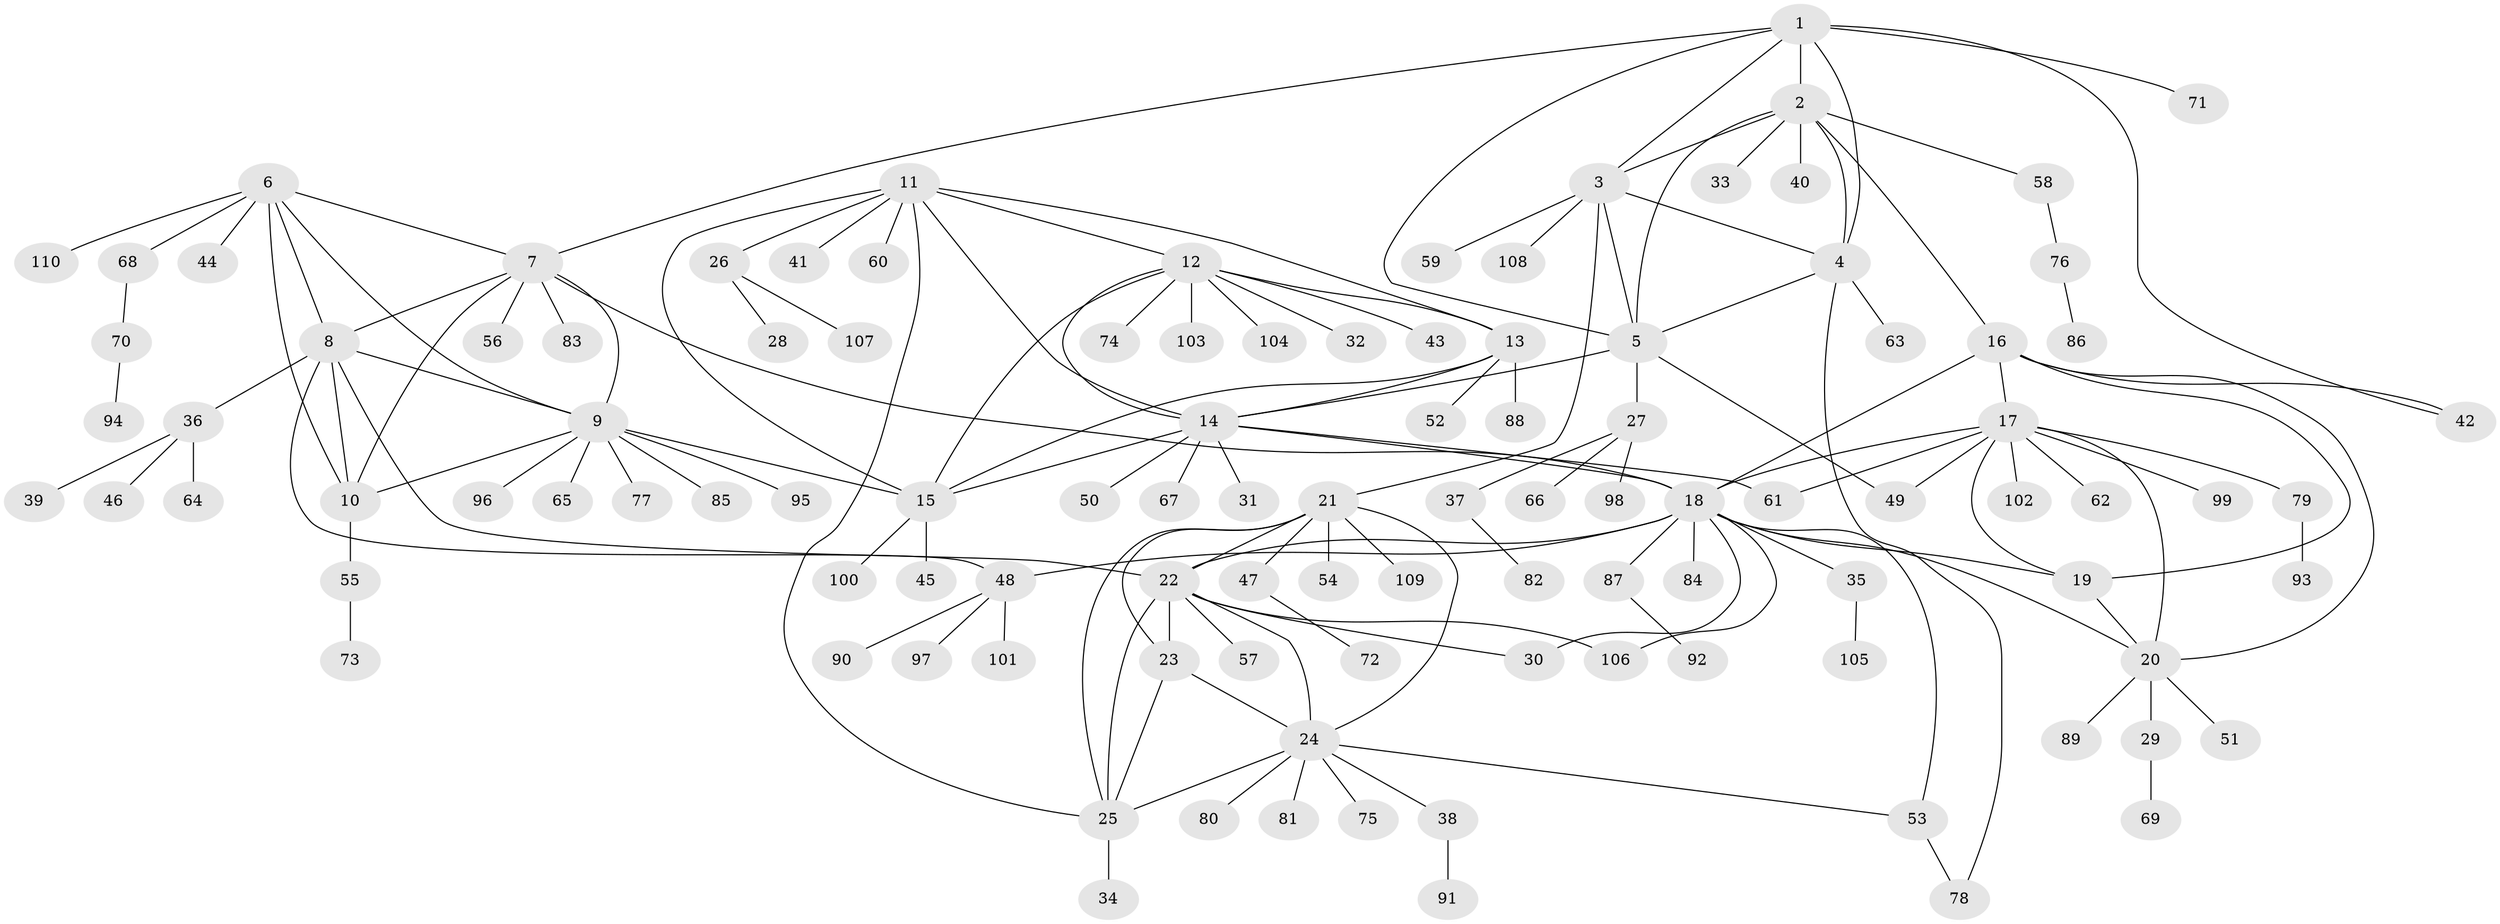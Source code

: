 // coarse degree distribution, {9: 0.0625, 6: 0.05, 5: 0.025, 4: 0.0375, 7: 0.025, 8: 0.0125, 11: 0.025, 3: 0.0375, 2: 0.125, 1: 0.6}
// Generated by graph-tools (version 1.1) at 2025/24/03/03/25 07:24:11]
// undirected, 110 vertices, 153 edges
graph export_dot {
graph [start="1"]
  node [color=gray90,style=filled];
  1;
  2;
  3;
  4;
  5;
  6;
  7;
  8;
  9;
  10;
  11;
  12;
  13;
  14;
  15;
  16;
  17;
  18;
  19;
  20;
  21;
  22;
  23;
  24;
  25;
  26;
  27;
  28;
  29;
  30;
  31;
  32;
  33;
  34;
  35;
  36;
  37;
  38;
  39;
  40;
  41;
  42;
  43;
  44;
  45;
  46;
  47;
  48;
  49;
  50;
  51;
  52;
  53;
  54;
  55;
  56;
  57;
  58;
  59;
  60;
  61;
  62;
  63;
  64;
  65;
  66;
  67;
  68;
  69;
  70;
  71;
  72;
  73;
  74;
  75;
  76;
  77;
  78;
  79;
  80;
  81;
  82;
  83;
  84;
  85;
  86;
  87;
  88;
  89;
  90;
  91;
  92;
  93;
  94;
  95;
  96;
  97;
  98;
  99;
  100;
  101;
  102;
  103;
  104;
  105;
  106;
  107;
  108;
  109;
  110;
  1 -- 2;
  1 -- 3;
  1 -- 4;
  1 -- 5;
  1 -- 7;
  1 -- 42;
  1 -- 71;
  2 -- 3;
  2 -- 4;
  2 -- 5;
  2 -- 16;
  2 -- 33;
  2 -- 40;
  2 -- 58;
  3 -- 4;
  3 -- 5;
  3 -- 21;
  3 -- 59;
  3 -- 108;
  4 -- 5;
  4 -- 63;
  4 -- 78;
  5 -- 14;
  5 -- 27;
  5 -- 49;
  6 -- 7;
  6 -- 8;
  6 -- 9;
  6 -- 10;
  6 -- 44;
  6 -- 68;
  6 -- 110;
  7 -- 8;
  7 -- 9;
  7 -- 10;
  7 -- 18;
  7 -- 56;
  7 -- 83;
  8 -- 9;
  8 -- 10;
  8 -- 22;
  8 -- 36;
  8 -- 48;
  9 -- 10;
  9 -- 15;
  9 -- 65;
  9 -- 77;
  9 -- 85;
  9 -- 95;
  9 -- 96;
  10 -- 55;
  11 -- 12;
  11 -- 13;
  11 -- 14;
  11 -- 15;
  11 -- 25;
  11 -- 26;
  11 -- 41;
  11 -- 60;
  12 -- 13;
  12 -- 14;
  12 -- 15;
  12 -- 32;
  12 -- 43;
  12 -- 74;
  12 -- 103;
  12 -- 104;
  13 -- 14;
  13 -- 15;
  13 -- 52;
  13 -- 88;
  14 -- 15;
  14 -- 18;
  14 -- 31;
  14 -- 50;
  14 -- 61;
  14 -- 67;
  15 -- 45;
  15 -- 100;
  16 -- 17;
  16 -- 18;
  16 -- 19;
  16 -- 20;
  16 -- 42;
  17 -- 18;
  17 -- 19;
  17 -- 20;
  17 -- 49;
  17 -- 61;
  17 -- 62;
  17 -- 79;
  17 -- 99;
  17 -- 102;
  18 -- 19;
  18 -- 20;
  18 -- 22;
  18 -- 30;
  18 -- 35;
  18 -- 48;
  18 -- 53;
  18 -- 84;
  18 -- 87;
  18 -- 106;
  19 -- 20;
  20 -- 29;
  20 -- 51;
  20 -- 89;
  21 -- 22;
  21 -- 23;
  21 -- 24;
  21 -- 25;
  21 -- 47;
  21 -- 54;
  21 -- 109;
  22 -- 23;
  22 -- 24;
  22 -- 25;
  22 -- 30;
  22 -- 57;
  22 -- 106;
  23 -- 24;
  23 -- 25;
  24 -- 25;
  24 -- 38;
  24 -- 53;
  24 -- 75;
  24 -- 80;
  24 -- 81;
  25 -- 34;
  26 -- 28;
  26 -- 107;
  27 -- 37;
  27 -- 66;
  27 -- 98;
  29 -- 69;
  35 -- 105;
  36 -- 39;
  36 -- 46;
  36 -- 64;
  37 -- 82;
  38 -- 91;
  47 -- 72;
  48 -- 90;
  48 -- 97;
  48 -- 101;
  53 -- 78;
  55 -- 73;
  58 -- 76;
  68 -- 70;
  70 -- 94;
  76 -- 86;
  79 -- 93;
  87 -- 92;
}
